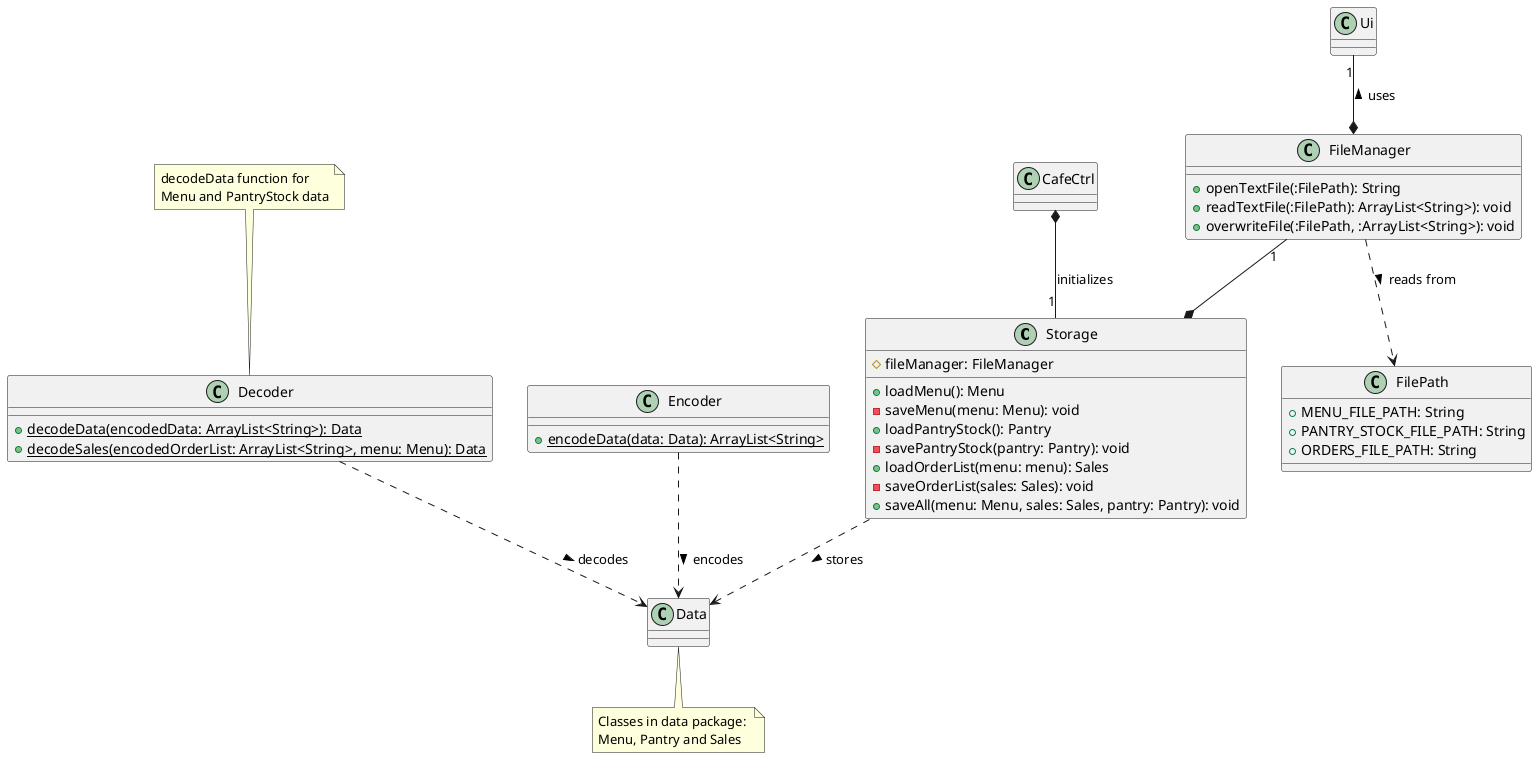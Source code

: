 @startuml
'https://plantuml.com/class-diagram

class Storage {
    # fileManager: FileManager
    + loadMenu(): Menu
    - saveMenu(menu: Menu): void
    + loadPantryStock(): Pantry
    - savePantryStock(pantry: Pantry): void
    + loadOrderList(menu: menu): Sales
    - saveOrderList(sales: Sales): void
    + saveAll(menu: Menu, sales: Sales, pantry: Pantry): void
}

class Data
note bottom of Data: Classes in data package: \nMenu, Pantry and Sales

class Ui

class FilePath {
    + MENU_FILE_PATH: String
    + PANTRY_STOCK_FILE_PATH: String
    + ORDERS_FILE_PATH: String
}

class FileManager {
    + openTextFile(:FilePath): String
    + readTextFile(:FilePath): ArrayList<String>): void
    + overwriteFile(:FilePath, :ArrayList<String>): void
}

class Decoder {
    + {static} decodeData(encodedData: ArrayList<String>): Data
    + {static} decodeSales(encodedOrderList: ArrayList<String>, menu: Menu): Data
}
note top of Decoder: decodeData function for\nMenu and PantryStock data

class Encoder {
    + {static} encodeData(data: Data): ArrayList<String>
}

CafeCtrl *-- "1" Storage: initializes

FileManager "1" --* Storage
Storage ..> Data: stores >
Ui "1" --* FileManager : uses <

FileManager ..> FilePath: reads from >

Encoder ..> Data: encodes >

Decoder ..> Data: decodes >
@enduml